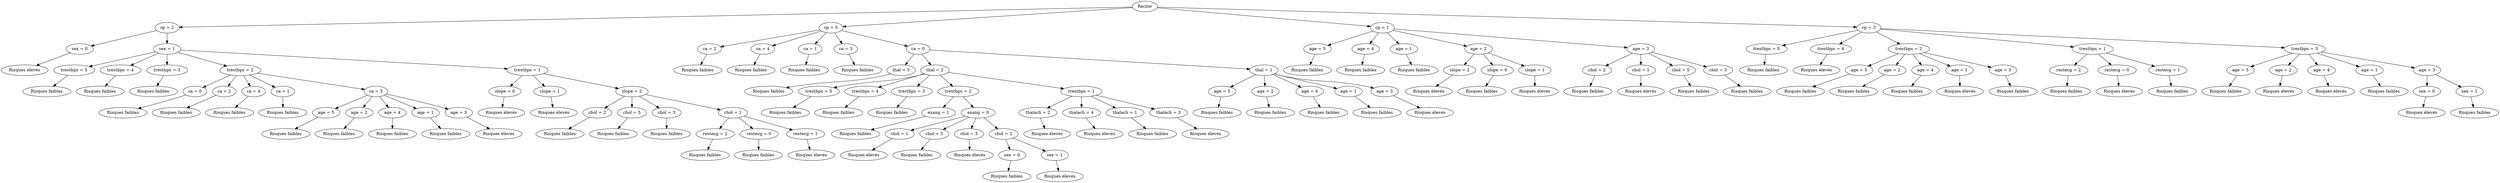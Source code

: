 digraph tree {
    "0x18417f6e988" [label="Racine"];
    "0x18417f70c48" [label="cp = 2"];
    "0x18417f70d08" [label="sex = 0"];
    "0x18417f80488" [label="Risques élevés"];
    "0x18417f77708" [label="sex = 1"];
    "0x18417f77788" [label="trestbps = 5"];
    "0x18417f80b88" [label="Risques faibles"];
    "0x18417f77808" [label="trestbps = 4"];
    "0x18417f80c48" [label="Risques faibles"];
    "0x18417f77888" [label="trestbps = 3"];
    "0x18417f80d08" [label="Risques faibles"];
    "0x18417f7adc8" [label="trestbps = 2"];
    "0x18417f7ae88" [label="ca = 0"];
    "0x18417f83b48" [label="Risques faibles"];
    "0x18417f7af48" [label="ca = 2"];
    "0x18417f83c08" [label="Risques faibles"];
    "0x18417f7c048" [label="ca = 4"];
    "0x18417f83cc8" [label="Risques faibles"];
    "0x18417f7c108" [label="ca = 1"];
    "0x18417f83d88" [label="Risques faibles"];
    "0x18417f7ce48" [label="ca = 3"];
    "0x18417f7cf48" [label="age = 5"];
    "0x18417f81748" [label="Risques faibles"];
    "0x18417f7d048" [label="age = 2"];
    "0x18417f81848" [label="Risques faibles"];
    "0x18417f7d108" [label="age = 4"];
    "0x18417f81948" [label="Risques faibles"];
    "0x18417f7d1c8" [label="age = 1"];
    "0x18417f81a48" [label="Risques faibles"];
    "0x18417f7d288" [label="age = 3"];
    "0x18417f81b48" [label="Risques élevés"];
    "0x18417f7c188" [label="trestbps = 1"];
    "0x18417f7c288" [label="slope = 0"];
    "0x18417f83e48" [label="Risques élevés"];
    "0x18417f7c348" [label="slope = 1"];
    "0x18417f83ec8" [label="Risques élevés"];
    "0x18417f7d388" [label="slope = 2"];
    "0x18417f7d448" [label="chol = 2"];
    "0x18417f81c08" [label="Risques faibles"];
    "0x18417f7d508" [label="chol = 5"];
    "0x18417f81d08" [label="Risques faibles"];
    "0x18417f7d5c8" [label="chol = 3"];
    "0x18417f81e08" [label="Risques faibles"];
    "0x18417f7dc08" [label="chol = 1"];
    "0x18417f7dcc8" [label="restecg = 2"];
    "0x18417f87388" [label="Risques faibles"];
    "0x18417f7dd88" [label="restecg = 0"];
    "0x18417f87488" [label="Risques faibles"];
    "0x18417f7de48" [label="restecg = 1"];
    "0x18417f87588" [label="Risques élevés"];
    "0x18417f70dc8" [label="cp = 0"];
    "0x18417f70e88" [label="ca = 2"];
    "0x18417f80508" [label="Risques faibles"];
    "0x18417f70f48" [label="ca = 4"];
    "0x18417f805c8" [label="Risques faibles"];
    "0x18417f77048" [label="ca = 1"];
    "0x18417f80688" [label="Risques faibles"];
    "0x18417f77108" [label="ca = 3"];
    "0x18417f80748" [label="Risques faibles"];
    "0x18417f77948" [label="ca = 0"];
    "0x18417f77a48" [label="thal = 3"];
    "0x18417f80dc8" [label="Risques faibles"];
    "0x18417f7c408" [label="thal = 2"];
    "0x18417f7c4c8" [label="trestbps = 5"];
    "0x18417f83f48" [label="Risques faibles"];
    "0x18417f7c588" [label="trestbps = 4"];
    "0x18417f81048" [label="Risques faibles"];
    "0x18417f7c648" [label="trestbps = 3"];
    "0x18417f81108" [label="Risques faibles"];
    "0x18417f7d688" [label="trestbps = 2"];
    "0x18417f7d748" [label="exang = 1"];
    "0x18417f81f08" [label="Risques faibles"];
    "0x18417f7df08" [label="exang = 0"];
    "0x18417f7dfc8" [label="chol = 1"];
    "0x18417f87648" [label="Risques élevés"];
    "0x18417f800c8" [label="chol = 5"];
    "0x18417f87708" [label="Risques faibles"];
    "0x18417f80188" [label="chol = 3"];
    "0x18417f87808" [label="Risques élevés"];
    "0x18417f80248" [label="chol = 2"];
    "0x18417f80308" [label="sex = 0"];
    "0x18417f878c8" [label="Risques faibles"];
    "0x18417f803c8" [label="sex = 1"];
    "0x18417f879c8" [label="Risques élevés"];
    "0x18417f7d808" [label="trestbps = 1"];
    "0x18417f7d908" [label="thalach = 2"];
    "0x18417f87048" [label="Risques élevés"];
    "0x18417f7d9c8" [label="thalach = 4"];
    "0x18417f87108" [label="Risques élevés"];
    "0x18417f7da88" [label="thalach = 1"];
    "0x18417f871c8" [label="Risques faibles"];
    "0x18417f7db48" [label="thalach = 3"];
    "0x18417f872c8" [label="Risques élevés"];
    "0x18417f7c708" [label="thal = 1"];
    "0x18417f7c7c8" [label="age = 5"];
    "0x18417f811c8" [label="Risques faibles"];
    "0x18417f7c888" [label="age = 2"];
    "0x18417f81288" [label="Risques faibles"];
    "0x18417f7c948" [label="age = 4"];
    "0x18417f81348" [label="Risques faibles"];
    "0x18417f7ca08" [label="age = 1"];
    "0x18417f81408" [label="Risques faibles"];
    "0x18417f7cac8" [label="age = 3"];
    "0x18417f814c8" [label="Risques élevés"];
    "0x18417f771c8" [label="cp = 1"];
    "0x18417f77288" [label="age = 5"];
    "0x18417f80808" [label="Risques faibles"];
    "0x18417f77348" [label="age = 4"];
    "0x18417f808c8" [label="Risques faibles"];
    "0x18417f77408" [label="age = 1"];
    "0x18417f80988" [label="Risques faibles"];
    "0x18417f77b08" [label="age = 2"];
    "0x18417f77bc8" [label="slope = 2"];
    "0x18417f80e88" [label="Risques élevés"];
    "0x18417f77c88" [label="slope = 0"];
    "0x18417f80f08" [label="Risques faibles"];
    "0x18417f77d48" [label="slope = 1"];
    "0x18417f80fc8" [label="Risques élevés"];
    "0x18417f77e08" [label="age = 3"];
    "0x18417f77f08" [label="chol = 2"];
    "0x18417f83088" [label="Risques faibles"];
    "0x18417f77fc8" [label="chol = 1"];
    "0x18417f83148" [label="Risques élevés"];
    "0x18417f7a0c8" [label="chol = 5"];
    "0x18417f831c8" [label="Risques faibles"];
    "0x18417f7a188" [label="chol = 3"];
    "0x18417f83288" [label="Risques faibles"];
    "0x18417f774c8" [label="cp = 3"];
    "0x18417f77588" [label="trestbps = 5"];
    "0x18417f80a48" [label="Risques faibles"];
    "0x18417f77648" [label="trestbps = 4"];
    "0x18417f80b08" [label="Risques élevés"];
    "0x18417f7a248" [label="trestbps = 2"];
    "0x18417f7a308" [label="age = 5"];
    "0x18417f83348" [label="Risques faibles"];
    "0x18417f7a3c8" [label="age = 2"];
    "0x18417f83408" [label="Risques faibles"];
    "0x18417f7a488" [label="age = 4"];
    "0x18417f834c8" [label="Risques faibles"];
    "0x18417f7a548" [label="age = 1"];
    "0x18417f83588" [label="Risques élevés"];
    "0x18417f7a608" [label="age = 3"];
    "0x18417f83608" [label="Risques faibles"];
    "0x18417f7a708" [label="trestbps = 1"];
    "0x18417f7a7c8" [label="restecg = 2"];
    "0x18417f836c8" [label="Risques faibles"];
    "0x18417f7a888" [label="restecg = 0"];
    "0x18417f83788" [label="Risques élevés"];
    "0x18417f7a948" [label="restecg = 1"];
    "0x18417f83808" [label="Risques faibles"];
    "0x18417f7aa08" [label="trestbps = 3"];
    "0x18417f7ab08" [label="age = 5"];
    "0x18417f838c8" [label="Risques faibles"];
    "0x18417f7abc8" [label="age = 2"];
    "0x18417f83988" [label="Risques élevés"];
    "0x18417f7ac88" [label="age = 4"];
    "0x18417f83a08" [label="Risques élevés"];
    "0x18417f7ad48" [label="age = 1"];
    "0x18417f83a88" [label="Risques faibles"];
    "0x18417f7cbc8" [label="age = 3"];
    "0x18417f7ccc8" [label="sex = 0"];
    "0x18417f81588" [label="Risques élevés"];
    "0x18417f7cd88" [label="sex = 1"];
    "0x18417f81648" [label="Risques faibles"];
    "0x18417f6e988" -> "0x18417f70c48";
    "0x18417f6e988" -> "0x18417f70dc8";
    "0x18417f6e988" -> "0x18417f771c8";
    "0x18417f6e988" -> "0x18417f774c8";
    "0x18417f70c48" -> "0x18417f70d08";
    "0x18417f70c48" -> "0x18417f77708";
    "0x18417f70d08" -> "0x18417f80488";
    "0x18417f77708" -> "0x18417f77788";
    "0x18417f77708" -> "0x18417f77808";
    "0x18417f77708" -> "0x18417f77888";
    "0x18417f77708" -> "0x18417f7adc8";
    "0x18417f77708" -> "0x18417f7c188";
    "0x18417f77788" -> "0x18417f80b88";
    "0x18417f77808" -> "0x18417f80c48";
    "0x18417f77888" -> "0x18417f80d08";
    "0x18417f7adc8" -> "0x18417f7ae88";
    "0x18417f7adc8" -> "0x18417f7af48";
    "0x18417f7adc8" -> "0x18417f7c048";
    "0x18417f7adc8" -> "0x18417f7c108";
    "0x18417f7adc8" -> "0x18417f7ce48";
    "0x18417f7ae88" -> "0x18417f83b48";
    "0x18417f7af48" -> "0x18417f83c08";
    "0x18417f7c048" -> "0x18417f83cc8";
    "0x18417f7c108" -> "0x18417f83d88";
    "0x18417f7ce48" -> "0x18417f7cf48";
    "0x18417f7ce48" -> "0x18417f7d048";
    "0x18417f7ce48" -> "0x18417f7d108";
    "0x18417f7ce48" -> "0x18417f7d1c8";
    "0x18417f7ce48" -> "0x18417f7d288";
    "0x18417f7cf48" -> "0x18417f81748";
    "0x18417f7d048" -> "0x18417f81848";
    "0x18417f7d108" -> "0x18417f81948";
    "0x18417f7d1c8" -> "0x18417f81a48";
    "0x18417f7d288" -> "0x18417f81b48";
    "0x18417f7c188" -> "0x18417f7c288";
    "0x18417f7c188" -> "0x18417f7c348";
    "0x18417f7c188" -> "0x18417f7d388";
    "0x18417f7c288" -> "0x18417f83e48";
    "0x18417f7c348" -> "0x18417f83ec8";
    "0x18417f7d388" -> "0x18417f7d448";
    "0x18417f7d388" -> "0x18417f7d508";
    "0x18417f7d388" -> "0x18417f7d5c8";
    "0x18417f7d388" -> "0x18417f7dc08";
    "0x18417f7d448" -> "0x18417f81c08";
    "0x18417f7d508" -> "0x18417f81d08";
    "0x18417f7d5c8" -> "0x18417f81e08";
    "0x18417f7dc08" -> "0x18417f7dcc8";
    "0x18417f7dc08" -> "0x18417f7dd88";
    "0x18417f7dc08" -> "0x18417f7de48";
    "0x18417f7dcc8" -> "0x18417f87388";
    "0x18417f7dd88" -> "0x18417f87488";
    "0x18417f7de48" -> "0x18417f87588";
    "0x18417f70dc8" -> "0x18417f70e88";
    "0x18417f70dc8" -> "0x18417f70f48";
    "0x18417f70dc8" -> "0x18417f77048";
    "0x18417f70dc8" -> "0x18417f77108";
    "0x18417f70dc8" -> "0x18417f77948";
    "0x18417f70e88" -> "0x18417f80508";
    "0x18417f70f48" -> "0x18417f805c8";
    "0x18417f77048" -> "0x18417f80688";
    "0x18417f77108" -> "0x18417f80748";
    "0x18417f77948" -> "0x18417f77a48";
    "0x18417f77948" -> "0x18417f7c408";
    "0x18417f77948" -> "0x18417f7c708";
    "0x18417f77a48" -> "0x18417f80dc8";
    "0x18417f7c408" -> "0x18417f7c4c8";
    "0x18417f7c408" -> "0x18417f7c588";
    "0x18417f7c408" -> "0x18417f7c648";
    "0x18417f7c408" -> "0x18417f7d688";
    "0x18417f7c408" -> "0x18417f7d808";
    "0x18417f7c4c8" -> "0x18417f83f48";
    "0x18417f7c588" -> "0x18417f81048";
    "0x18417f7c648" -> "0x18417f81108";
    "0x18417f7d688" -> "0x18417f7d748";
    "0x18417f7d688" -> "0x18417f7df08";
    "0x18417f7d748" -> "0x18417f81f08";
    "0x18417f7df08" -> "0x18417f7dfc8";
    "0x18417f7df08" -> "0x18417f800c8";
    "0x18417f7df08" -> "0x18417f80188";
    "0x18417f7df08" -> "0x18417f80248";
    "0x18417f7dfc8" -> "0x18417f87648";
    "0x18417f800c8" -> "0x18417f87708";
    "0x18417f80188" -> "0x18417f87808";
    "0x18417f80248" -> "0x18417f80308";
    "0x18417f80248" -> "0x18417f803c8";
    "0x18417f80308" -> "0x18417f878c8";
    "0x18417f803c8" -> "0x18417f879c8";
    "0x18417f7d808" -> "0x18417f7d908";
    "0x18417f7d808" -> "0x18417f7d9c8";
    "0x18417f7d808" -> "0x18417f7da88";
    "0x18417f7d808" -> "0x18417f7db48";
    "0x18417f7d908" -> "0x18417f87048";
    "0x18417f7d9c8" -> "0x18417f87108";
    "0x18417f7da88" -> "0x18417f871c8";
    "0x18417f7db48" -> "0x18417f872c8";
    "0x18417f7c708" -> "0x18417f7c7c8";
    "0x18417f7c708" -> "0x18417f7c888";
    "0x18417f7c708" -> "0x18417f7c948";
    "0x18417f7c708" -> "0x18417f7ca08";
    "0x18417f7c708" -> "0x18417f7cac8";
    "0x18417f7c7c8" -> "0x18417f811c8";
    "0x18417f7c888" -> "0x18417f81288";
    "0x18417f7c948" -> "0x18417f81348";
    "0x18417f7ca08" -> "0x18417f81408";
    "0x18417f7cac8" -> "0x18417f814c8";
    "0x18417f771c8" -> "0x18417f77288";
    "0x18417f771c8" -> "0x18417f77348";
    "0x18417f771c8" -> "0x18417f77408";
    "0x18417f771c8" -> "0x18417f77b08";
    "0x18417f771c8" -> "0x18417f77e08";
    "0x18417f77288" -> "0x18417f80808";
    "0x18417f77348" -> "0x18417f808c8";
    "0x18417f77408" -> "0x18417f80988";
    "0x18417f77b08" -> "0x18417f77bc8";
    "0x18417f77b08" -> "0x18417f77c88";
    "0x18417f77b08" -> "0x18417f77d48";
    "0x18417f77bc8" -> "0x18417f80e88";
    "0x18417f77c88" -> "0x18417f80f08";
    "0x18417f77d48" -> "0x18417f80fc8";
    "0x18417f77e08" -> "0x18417f77f08";
    "0x18417f77e08" -> "0x18417f77fc8";
    "0x18417f77e08" -> "0x18417f7a0c8";
    "0x18417f77e08" -> "0x18417f7a188";
    "0x18417f77f08" -> "0x18417f83088";
    "0x18417f77fc8" -> "0x18417f83148";
    "0x18417f7a0c8" -> "0x18417f831c8";
    "0x18417f7a188" -> "0x18417f83288";
    "0x18417f774c8" -> "0x18417f77588";
    "0x18417f774c8" -> "0x18417f77648";
    "0x18417f774c8" -> "0x18417f7a248";
    "0x18417f774c8" -> "0x18417f7a708";
    "0x18417f774c8" -> "0x18417f7aa08";
    "0x18417f77588" -> "0x18417f80a48";
    "0x18417f77648" -> "0x18417f80b08";
    "0x18417f7a248" -> "0x18417f7a308";
    "0x18417f7a248" -> "0x18417f7a3c8";
    "0x18417f7a248" -> "0x18417f7a488";
    "0x18417f7a248" -> "0x18417f7a548";
    "0x18417f7a248" -> "0x18417f7a608";
    "0x18417f7a308" -> "0x18417f83348";
    "0x18417f7a3c8" -> "0x18417f83408";
    "0x18417f7a488" -> "0x18417f834c8";
    "0x18417f7a548" -> "0x18417f83588";
    "0x18417f7a608" -> "0x18417f83608";
    "0x18417f7a708" -> "0x18417f7a7c8";
    "0x18417f7a708" -> "0x18417f7a888";
    "0x18417f7a708" -> "0x18417f7a948";
    "0x18417f7a7c8" -> "0x18417f836c8";
    "0x18417f7a888" -> "0x18417f83788";
    "0x18417f7a948" -> "0x18417f83808";
    "0x18417f7aa08" -> "0x18417f7ab08";
    "0x18417f7aa08" -> "0x18417f7abc8";
    "0x18417f7aa08" -> "0x18417f7ac88";
    "0x18417f7aa08" -> "0x18417f7ad48";
    "0x18417f7aa08" -> "0x18417f7cbc8";
    "0x18417f7ab08" -> "0x18417f838c8";
    "0x18417f7abc8" -> "0x18417f83988";
    "0x18417f7ac88" -> "0x18417f83a08";
    "0x18417f7ad48" -> "0x18417f83a88";
    "0x18417f7cbc8" -> "0x18417f7ccc8";
    "0x18417f7cbc8" -> "0x18417f7cd88";
    "0x18417f7ccc8" -> "0x18417f81588";
    "0x18417f7cd88" -> "0x18417f81648";
}
